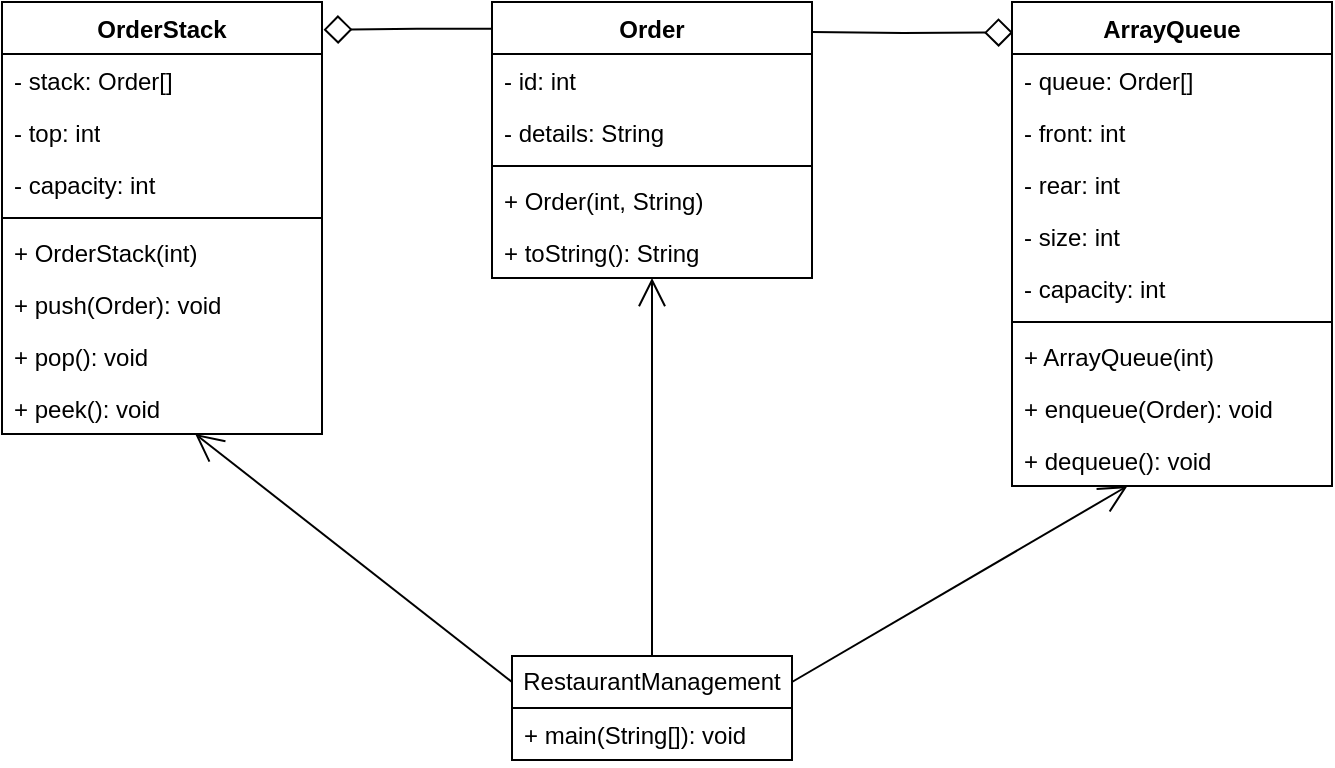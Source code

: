 <mxfile version="23.1.7" type="github">
  <diagram name="Page-1" id="jXKMWSTli1NmoLbfAEhw">
    <mxGraphModel dx="882" dy="509" grid="1" gridSize="10" guides="1" tooltips="1" connect="1" arrows="1" fold="1" page="1" pageScale="1" pageWidth="850" pageHeight="1100" math="0" shadow="0">
      <root>
        <mxCell id="0" />
        <mxCell id="1" parent="0" />
        <mxCell id="NefxiKC7V6IOEFVjtoNj-1" value="ArrayQueue" style="swimlane;fontStyle=1;align=center;verticalAlign=top;childLayout=stackLayout;horizontal=1;startSize=26;horizontalStack=0;resizeParent=1;resizeParentMax=0;resizeLast=0;collapsible=1;marginBottom=0;whiteSpace=wrap;html=1;swimlaneFillColor=default;" parent="1" vertex="1">
          <mxGeometry x="600" y="190" width="160" height="242" as="geometry" />
        </mxCell>
        <mxCell id="NefxiKC7V6IOEFVjtoNj-2" value="- queue: Order[]" style="text;align=left;verticalAlign=top;spacingLeft=4;spacingRight=4;overflow=hidden;rotatable=0;points=[[0,0.5],[1,0.5]];portConstraint=eastwest;whiteSpace=wrap;html=1;swimlaneFillColor=default;" parent="NefxiKC7V6IOEFVjtoNj-1" vertex="1">
          <mxGeometry y="26" width="160" height="26" as="geometry" />
        </mxCell>
        <mxCell id="NefxiKC7V6IOEFVjtoNj-27" value="- front: int " style="text;align=left;verticalAlign=top;spacingLeft=4;spacingRight=4;overflow=hidden;rotatable=0;points=[[0,0.5],[1,0.5]];portConstraint=eastwest;whiteSpace=wrap;html=1;swimlaneFillColor=default;" parent="NefxiKC7V6IOEFVjtoNj-1" vertex="1">
          <mxGeometry y="52" width="160" height="26" as="geometry" />
        </mxCell>
        <mxCell id="NefxiKC7V6IOEFVjtoNj-28" value="- rear: int" style="text;align=left;verticalAlign=top;spacingLeft=4;spacingRight=4;overflow=hidden;rotatable=0;points=[[0,0.5],[1,0.5]];portConstraint=eastwest;whiteSpace=wrap;html=1;swimlaneFillColor=default;" parent="NefxiKC7V6IOEFVjtoNj-1" vertex="1">
          <mxGeometry y="78" width="160" height="26" as="geometry" />
        </mxCell>
        <mxCell id="NefxiKC7V6IOEFVjtoNj-29" value="- size: int" style="text;align=left;verticalAlign=top;spacingLeft=4;spacingRight=4;overflow=hidden;rotatable=0;points=[[0,0.5],[1,0.5]];portConstraint=eastwest;whiteSpace=wrap;html=1;swimlaneFillColor=default;" parent="NefxiKC7V6IOEFVjtoNj-1" vertex="1">
          <mxGeometry y="104" width="160" height="26" as="geometry" />
        </mxCell>
        <mxCell id="NefxiKC7V6IOEFVjtoNj-30" value="- capacity: int" style="text;align=left;verticalAlign=top;spacingLeft=4;spacingRight=4;overflow=hidden;rotatable=0;points=[[0,0.5],[1,0.5]];portConstraint=eastwest;whiteSpace=wrap;html=1;swimlaneFillColor=default;" parent="NefxiKC7V6IOEFVjtoNj-1" vertex="1">
          <mxGeometry y="130" width="160" height="26" as="geometry" />
        </mxCell>
        <mxCell id="NefxiKC7V6IOEFVjtoNj-3" value="" style="line;strokeWidth=1;align=left;verticalAlign=middle;spacingTop=-1;spacingLeft=3;spacingRight=3;rotatable=0;labelPosition=right;points=[];portConstraint=eastwest;swimlaneFillColor=default;" parent="NefxiKC7V6IOEFVjtoNj-1" vertex="1">
          <mxGeometry y="156" width="160" height="8" as="geometry" />
        </mxCell>
        <mxCell id="NefxiKC7V6IOEFVjtoNj-4" value="+ ArrayQueue(int)" style="text;align=left;verticalAlign=top;spacingLeft=4;spacingRight=4;overflow=hidden;rotatable=0;points=[[0,0.5],[1,0.5]];portConstraint=eastwest;whiteSpace=wrap;html=1;swimlaneFillColor=default;" parent="NefxiKC7V6IOEFVjtoNj-1" vertex="1">
          <mxGeometry y="164" width="160" height="26" as="geometry" />
        </mxCell>
        <mxCell id="NefxiKC7V6IOEFVjtoNj-31" value="+ enqueue(Order): void" style="text;align=left;verticalAlign=top;spacingLeft=4;spacingRight=4;overflow=hidden;rotatable=0;points=[[0,0.5],[1,0.5]];portConstraint=eastwest;whiteSpace=wrap;html=1;swimlaneFillColor=default;" parent="NefxiKC7V6IOEFVjtoNj-1" vertex="1">
          <mxGeometry y="190" width="160" height="26" as="geometry" />
        </mxCell>
        <mxCell id="NefxiKC7V6IOEFVjtoNj-32" value="+ dequeue(): void" style="text;align=left;verticalAlign=top;spacingLeft=4;spacingRight=4;overflow=hidden;rotatable=0;points=[[0,0.5],[1,0.5]];portConstraint=eastwest;whiteSpace=wrap;html=1;swimlaneFillColor=default;" parent="NefxiKC7V6IOEFVjtoNj-1" vertex="1">
          <mxGeometry y="216" width="160" height="26" as="geometry" />
        </mxCell>
        <mxCell id="NefxiKC7V6IOEFVjtoNj-9" value="Order" style="swimlane;fontStyle=1;align=center;verticalAlign=top;childLayout=stackLayout;horizontal=1;startSize=26;horizontalStack=0;resizeParent=1;resizeParentMax=0;resizeLast=0;collapsible=1;marginBottom=0;whiteSpace=wrap;html=1;swimlaneFillColor=default;" parent="1" vertex="1">
          <mxGeometry x="340" y="190" width="160" height="138" as="geometry" />
        </mxCell>
        <mxCell id="NefxiKC7V6IOEFVjtoNj-10" value="- id: int" style="text;align=left;verticalAlign=top;spacingLeft=4;spacingRight=4;overflow=hidden;rotatable=0;points=[[0,0.5],[1,0.5]];portConstraint=eastwest;whiteSpace=wrap;html=1;swimlaneFillColor=default;" parent="NefxiKC7V6IOEFVjtoNj-9" vertex="1">
          <mxGeometry y="26" width="160" height="26" as="geometry" />
        </mxCell>
        <mxCell id="NefxiKC7V6IOEFVjtoNj-25" value="- details: String" style="text;align=left;verticalAlign=top;spacingLeft=4;spacingRight=4;overflow=hidden;rotatable=0;points=[[0,0.5],[1,0.5]];portConstraint=eastwest;whiteSpace=wrap;html=1;swimlaneFillColor=default;" parent="NefxiKC7V6IOEFVjtoNj-9" vertex="1">
          <mxGeometry y="52" width="160" height="26" as="geometry" />
        </mxCell>
        <mxCell id="NefxiKC7V6IOEFVjtoNj-11" value="" style="line;strokeWidth=1;align=left;verticalAlign=middle;spacingTop=-1;spacingLeft=3;spacingRight=3;rotatable=0;labelPosition=right;points=[];portConstraint=eastwest;swimlaneFillColor=default;" parent="NefxiKC7V6IOEFVjtoNj-9" vertex="1">
          <mxGeometry y="78" width="160" height="8" as="geometry" />
        </mxCell>
        <mxCell id="NefxiKC7V6IOEFVjtoNj-12" value="+ Order(int, String)" style="text;align=left;verticalAlign=top;spacingLeft=4;spacingRight=4;overflow=hidden;rotatable=0;points=[[0,0.5],[1,0.5]];portConstraint=eastwest;whiteSpace=wrap;html=1;swimlaneFillColor=default;" parent="NefxiKC7V6IOEFVjtoNj-9" vertex="1">
          <mxGeometry y="86" width="160" height="26" as="geometry" />
        </mxCell>
        <mxCell id="NefxiKC7V6IOEFVjtoNj-26" value="+ toString(): String" style="text;align=left;verticalAlign=top;spacingLeft=4;spacingRight=4;overflow=hidden;rotatable=0;points=[[0,0.5],[1,0.5]];portConstraint=eastwest;whiteSpace=wrap;html=1;swimlaneFillColor=default;" parent="NefxiKC7V6IOEFVjtoNj-9" vertex="1">
          <mxGeometry y="112" width="160" height="26" as="geometry" />
        </mxCell>
        <mxCell id="NefxiKC7V6IOEFVjtoNj-17" value="OrderStack" style="swimlane;fontStyle=1;align=center;verticalAlign=top;childLayout=stackLayout;horizontal=1;startSize=26;horizontalStack=0;resizeParent=1;resizeParentMax=0;resizeLast=0;collapsible=1;marginBottom=0;whiteSpace=wrap;html=1;swimlaneFillColor=default;" parent="1" vertex="1">
          <mxGeometry x="95" y="190" width="160" height="216" as="geometry" />
        </mxCell>
        <mxCell id="NefxiKC7V6IOEFVjtoNj-18" value="- stack: Order[]" style="text;align=left;verticalAlign=top;spacingLeft=4;spacingRight=4;overflow=hidden;rotatable=0;points=[[0,0.5],[1,0.5]];portConstraint=eastwest;whiteSpace=wrap;html=1;swimlaneFillColor=default;" parent="NefxiKC7V6IOEFVjtoNj-17" vertex="1">
          <mxGeometry y="26" width="160" height="26" as="geometry" />
        </mxCell>
        <mxCell id="NefxiKC7V6IOEFVjtoNj-33" value="- top: int" style="text;align=left;verticalAlign=top;spacingLeft=4;spacingRight=4;overflow=hidden;rotatable=0;points=[[0,0.5],[1,0.5]];portConstraint=eastwest;whiteSpace=wrap;html=1;swimlaneFillColor=default;" parent="NefxiKC7V6IOEFVjtoNj-17" vertex="1">
          <mxGeometry y="52" width="160" height="26" as="geometry" />
        </mxCell>
        <mxCell id="NefxiKC7V6IOEFVjtoNj-34" value="- capacity: int" style="text;align=left;verticalAlign=top;spacingLeft=4;spacingRight=4;overflow=hidden;rotatable=0;points=[[0,0.5],[1,0.5]];portConstraint=eastwest;whiteSpace=wrap;html=1;swimlaneFillColor=default;" parent="NefxiKC7V6IOEFVjtoNj-17" vertex="1">
          <mxGeometry y="78" width="160" height="26" as="geometry" />
        </mxCell>
        <mxCell id="NefxiKC7V6IOEFVjtoNj-19" value="" style="line;strokeWidth=1;align=left;verticalAlign=middle;spacingTop=-1;spacingLeft=3;spacingRight=3;rotatable=0;labelPosition=right;points=[];portConstraint=eastwest;swimlaneFillColor=default;" parent="NefxiKC7V6IOEFVjtoNj-17" vertex="1">
          <mxGeometry y="104" width="160" height="8" as="geometry" />
        </mxCell>
        <mxCell id="NefxiKC7V6IOEFVjtoNj-20" value="+ OrderStack(int)" style="text;align=left;verticalAlign=top;spacingLeft=4;spacingRight=4;overflow=hidden;rotatable=0;points=[[0,0.5],[1,0.5]];portConstraint=eastwest;whiteSpace=wrap;html=1;swimlaneFillColor=default;" parent="NefxiKC7V6IOEFVjtoNj-17" vertex="1">
          <mxGeometry y="112" width="160" height="26" as="geometry" />
        </mxCell>
        <mxCell id="NefxiKC7V6IOEFVjtoNj-35" value="+ push(Order): void" style="text;align=left;verticalAlign=top;spacingLeft=4;spacingRight=4;overflow=hidden;rotatable=0;points=[[0,0.5],[1,0.5]];portConstraint=eastwest;whiteSpace=wrap;html=1;swimlaneFillColor=default;" parent="NefxiKC7V6IOEFVjtoNj-17" vertex="1">
          <mxGeometry y="138" width="160" height="26" as="geometry" />
        </mxCell>
        <mxCell id="NefxiKC7V6IOEFVjtoNj-36" value="+ pop(): void" style="text;align=left;verticalAlign=top;spacingLeft=4;spacingRight=4;overflow=hidden;rotatable=0;points=[[0,0.5],[1,0.5]];portConstraint=eastwest;whiteSpace=wrap;html=1;swimlaneFillColor=default;" parent="NefxiKC7V6IOEFVjtoNj-17" vertex="1">
          <mxGeometry y="164" width="160" height="26" as="geometry" />
        </mxCell>
        <mxCell id="NefxiKC7V6IOEFVjtoNj-37" value="+ peek(): void" style="text;align=left;verticalAlign=top;spacingLeft=4;spacingRight=4;overflow=hidden;rotatable=0;points=[[0,0.5],[1,0.5]];portConstraint=eastwest;whiteSpace=wrap;html=1;swimlaneFillColor=default;" parent="NefxiKC7V6IOEFVjtoNj-17" vertex="1">
          <mxGeometry y="190" width="160" height="26" as="geometry" />
        </mxCell>
        <mxCell id="NefxiKC7V6IOEFVjtoNj-21" value="RestaurantManagement" style="swimlane;fontStyle=0;childLayout=stackLayout;horizontal=1;startSize=26;fillColor=default;horizontalStack=0;resizeParent=1;resizeParentMax=0;resizeLast=0;collapsible=1;marginBottom=0;whiteSpace=wrap;html=1;swimlaneFillColor=default;gradientColor=none;" parent="1" vertex="1">
          <mxGeometry x="350" y="517" width="140" height="52" as="geometry" />
        </mxCell>
        <mxCell id="NefxiKC7V6IOEFVjtoNj-22" value="+ main(String[]): void" style="text;strokeColor=none;fillColor=none;align=left;verticalAlign=top;spacingLeft=4;spacingRight=4;overflow=hidden;rotatable=0;points=[[0,0.5],[1,0.5]];portConstraint=eastwest;whiteSpace=wrap;html=1;" parent="NefxiKC7V6IOEFVjtoNj-21" vertex="1">
          <mxGeometry y="26" width="140" height="26" as="geometry" />
        </mxCell>
        <mxCell id="nQgyVbTHgcZU7wUlCVsc-1" style="edgeStyle=orthogonalEdgeStyle;rounded=0;orthogonalLoop=1;jettySize=auto;html=1;entryX=1.005;entryY=0.064;entryDx=0;entryDy=0;entryPerimeter=0;endArrow=diamond;endFill=0;endSize=12;startSize=10;exitX=-0.003;exitY=0.097;exitDx=0;exitDy=0;exitPerimeter=0;" edge="1" parent="1" source="NefxiKC7V6IOEFVjtoNj-9" target="NefxiKC7V6IOEFVjtoNj-17">
          <mxGeometry relative="1" as="geometry" />
        </mxCell>
        <mxCell id="nQgyVbTHgcZU7wUlCVsc-2" style="edgeStyle=orthogonalEdgeStyle;rounded=0;orthogonalLoop=1;jettySize=auto;html=1;entryX=0.003;entryY=0.063;entryDx=0;entryDy=0;entryPerimeter=0;endArrow=diamond;endFill=0;endSize=12;startSize=10;" edge="1" parent="1" target="NefxiKC7V6IOEFVjtoNj-1">
          <mxGeometry relative="1" as="geometry">
            <mxPoint x="500" y="205" as="sourcePoint" />
            <mxPoint x="420" y="96.45" as="targetPoint" />
          </mxGeometry>
        </mxCell>
        <mxCell id="nQgyVbTHgcZU7wUlCVsc-4" value="" style="endArrow=open;endFill=1;endSize=12;html=1;rounded=0;exitX=0.5;exitY=0;exitDx=0;exitDy=0;" edge="1" parent="1" source="NefxiKC7V6IOEFVjtoNj-21" target="NefxiKC7V6IOEFVjtoNj-9">
          <mxGeometry width="160" relative="1" as="geometry">
            <mxPoint x="185" y="647" as="sourcePoint" />
            <mxPoint x="345" y="647" as="targetPoint" />
          </mxGeometry>
        </mxCell>
        <mxCell id="nQgyVbTHgcZU7wUlCVsc-5" value="" style="endArrow=open;endFill=1;endSize=12;html=1;rounded=0;exitX=0;exitY=0.25;exitDx=0;exitDy=0;" edge="1" parent="1" source="NefxiKC7V6IOEFVjtoNj-21" target="NefxiKC7V6IOEFVjtoNj-37">
          <mxGeometry width="160" relative="1" as="geometry">
            <mxPoint x="255" y="659" as="sourcePoint" />
            <mxPoint x="255" y="567" as="targetPoint" />
          </mxGeometry>
        </mxCell>
        <mxCell id="nQgyVbTHgcZU7wUlCVsc-6" value="" style="endArrow=open;endFill=1;endSize=12;html=1;rounded=0;exitX=1;exitY=0.25;exitDx=0;exitDy=0;startSize=12;" edge="1" parent="1" source="NefxiKC7V6IOEFVjtoNj-21" target="NefxiKC7V6IOEFVjtoNj-32">
          <mxGeometry width="160" relative="1" as="geometry">
            <mxPoint x="430" y="707" as="sourcePoint" />
            <mxPoint x="430" y="615" as="targetPoint" />
          </mxGeometry>
        </mxCell>
      </root>
    </mxGraphModel>
  </diagram>
</mxfile>
